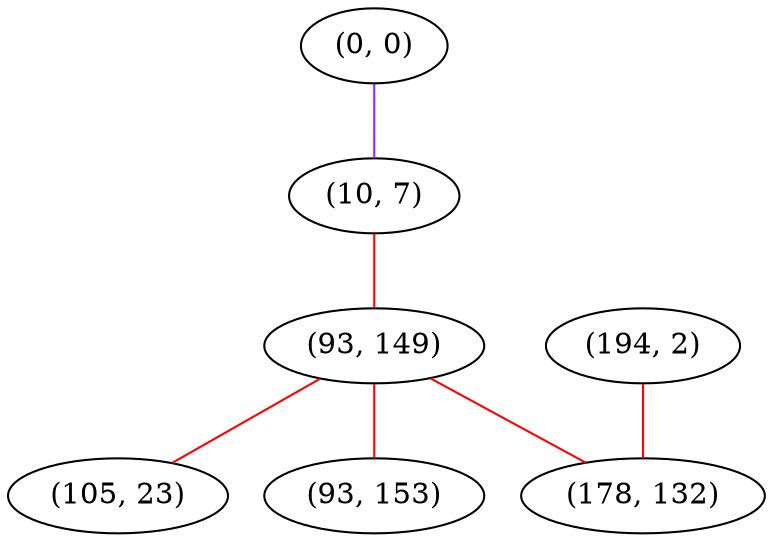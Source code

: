 graph "" {
"(0, 0)";
"(10, 7)";
"(93, 149)";
"(105, 23)";
"(194, 2)";
"(93, 153)";
"(178, 132)";
"(0, 0)" -- "(10, 7)"  [color=purple, key=0, weight=4];
"(10, 7)" -- "(93, 149)"  [color=red, key=0, weight=1];
"(93, 149)" -- "(93, 153)"  [color=red, key=0, weight=1];
"(93, 149)" -- "(178, 132)"  [color=red, key=0, weight=1];
"(93, 149)" -- "(105, 23)"  [color=red, key=0, weight=1];
"(194, 2)" -- "(178, 132)"  [color=red, key=0, weight=1];
}
